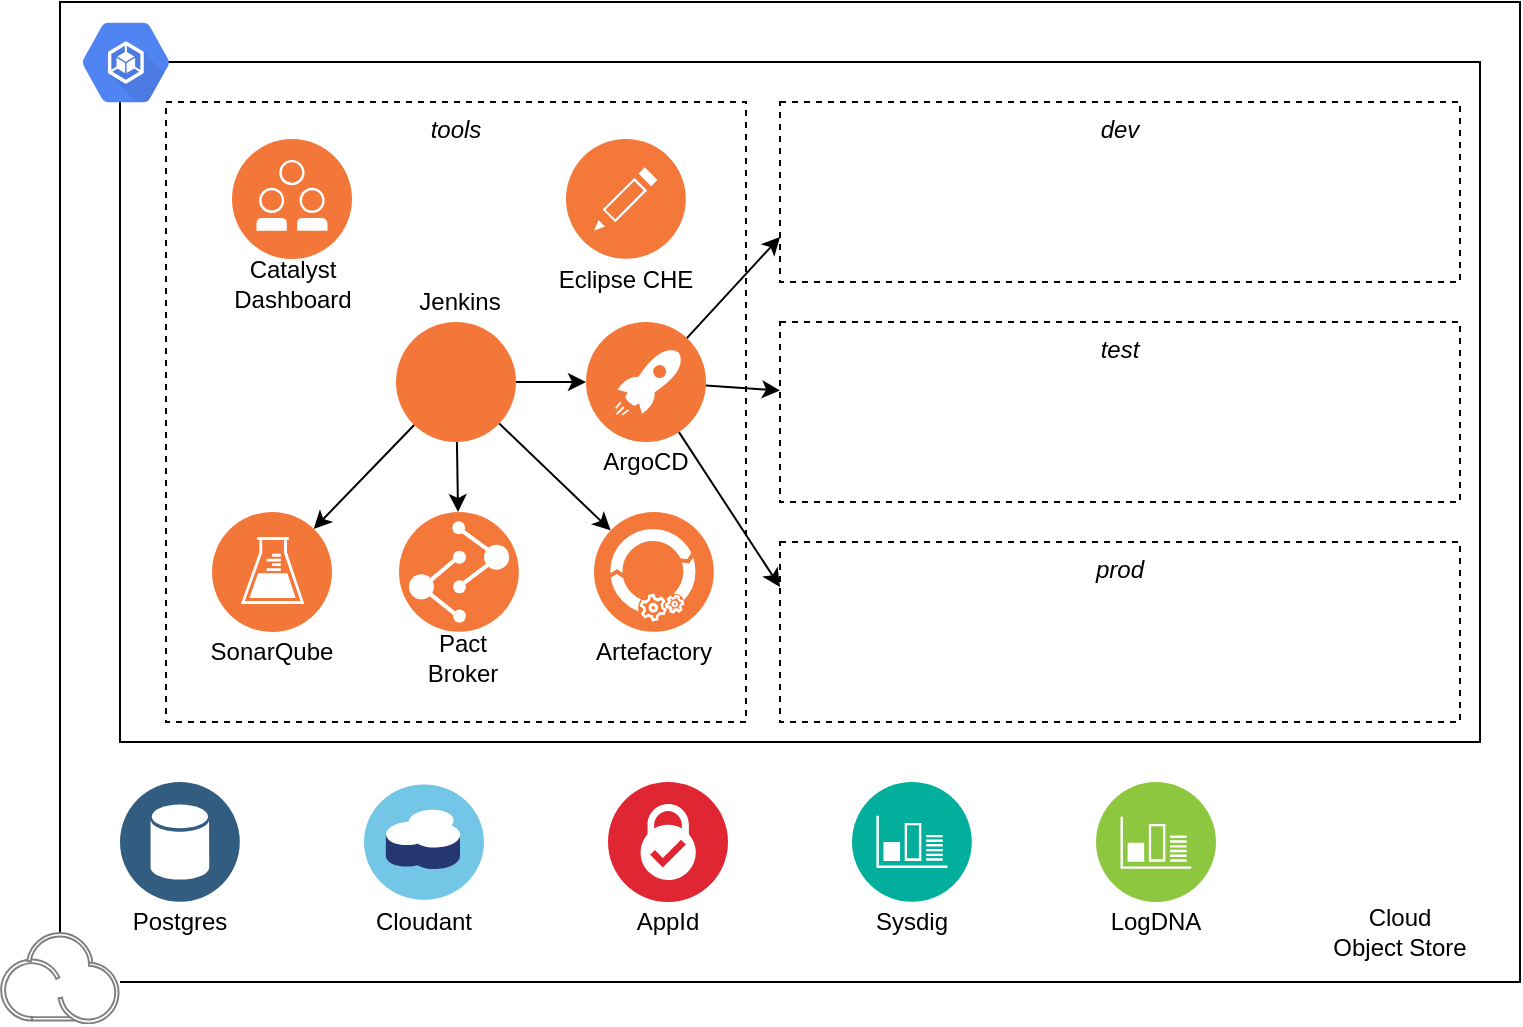 <mxfile version="10.9.8" type="device"><diagram id="2F_8F9nBejpVaUASTkuV" name="Page-1"><mxGraphModel dx="1182" dy="636" grid="1" gridSize="10" guides="1" tooltips="1" connect="1" arrows="1" fold="1" page="1" pageScale="1" pageWidth="1100" pageHeight="850" math="0" shadow="0"><root><mxCell id="0"/><mxCell id="1" parent="0"/><mxCell id="vKrDk_1_tAYLqg6Xzt7x-1" value="" style="rounded=0;whiteSpace=wrap;html=1;" parent="1" vertex="1"><mxGeometry x="290" y="20" width="730" height="490" as="geometry"/></mxCell><mxCell id="vKrDk_1_tAYLqg6Xzt7x-2" value="" style="aspect=fixed;perimeter=ellipsePerimeter;html=1;align=center;shadow=0;dashed=0;fontColor=#4277BB;labelBackgroundColor=#ffffff;fontSize=12;spacingTop=3;image;image=img/lib/ibm/miscellaneous/cloudant.svg;" parent="1" vertex="1"><mxGeometry x="442" y="410" width="60" height="60" as="geometry"/></mxCell><mxCell id="vKrDk_1_tAYLqg6Xzt7x-3" value="" style="aspect=fixed;perimeter=ellipsePerimeter;html=1;align=center;shadow=0;dashed=0;fontColor=#4277BB;labelBackgroundColor=#ffffff;fontSize=12;spacingTop=3;image;image=img/lib/ibm/data/data_services.svg;" parent="1" vertex="1"><mxGeometry x="320" y="410" width="60" height="60" as="geometry"/></mxCell><mxCell id="vKrDk_1_tAYLqg6Xzt7x-4" value="" style="aspect=fixed;perimeter=ellipsePerimeter;html=1;align=center;shadow=0;dashed=0;fontColor=#4277BB;labelBackgroundColor=#ffffff;fontSize=12;spacingTop=3;image;image=img/lib/ibm/security/security_services.svg;" parent="1" vertex="1"><mxGeometry x="564" y="410" width="60" height="60" as="geometry"/></mxCell><mxCell id="vKrDk_1_tAYLqg6Xzt7x-5" value="" style="aspect=fixed;perimeter=ellipsePerimeter;html=1;align=center;shadow=0;dashed=0;fontColor=#4277BB;labelBackgroundColor=#ffffff;fontSize=12;spacingTop=3;image;image=img/lib/ibm/management/monitoring_metrics.svg;" parent="1" vertex="1"><mxGeometry x="686" y="410" width="60" height="60" as="geometry"/></mxCell><mxCell id="vKrDk_1_tAYLqg6Xzt7x-6" value="" style="aspect=fixed;perimeter=ellipsePerimeter;html=1;align=center;shadow=0;dashed=0;fontColor=#4277BB;labelBackgroundColor=#ffffff;fontSize=12;spacingTop=3;image;image=img/lib/ibm/infrastructure/monitoring_logging.svg;" parent="1" vertex="1"><mxGeometry x="808" y="410" width="60" height="60" as="geometry"/></mxCell><mxCell id="vKrDk_1_tAYLqg6Xzt7x-7" value="" style="shape=image;html=1;verticalAlign=top;verticalLabelPosition=bottom;labelBackgroundColor=#ffffff;imageAspect=0;aspect=fixed;image=https://cdn0.iconfinder.com/data/icons/kameleon-free-pack-rounded/110/Database-Cloud-128.png" parent="1" vertex="1"><mxGeometry x="930" y="410" width="60" height="60" as="geometry"/></mxCell><mxCell id="vKrDk_1_tAYLqg6Xzt7x-8" value="" style="rounded=0;whiteSpace=wrap;html=1;" parent="1" vertex="1"><mxGeometry x="320" y="50" width="680" height="340" as="geometry"/></mxCell><mxCell id="vKrDk_1_tAYLqg6Xzt7x-9" value="Postgres" style="text;html=1;strokeColor=none;fillColor=none;align=center;verticalAlign=middle;whiteSpace=wrap;rounded=0;" parent="1" vertex="1"><mxGeometry x="320" y="470" width="60" height="20" as="geometry"/></mxCell><mxCell id="vKrDk_1_tAYLqg6Xzt7x-10" value="Cloudant" style="text;html=1;strokeColor=none;fillColor=none;align=center;verticalAlign=middle;whiteSpace=wrap;rounded=0;" parent="1" vertex="1"><mxGeometry x="442" y="470" width="60" height="20" as="geometry"/></mxCell><mxCell id="vKrDk_1_tAYLqg6Xzt7x-11" value="AppId" style="text;html=1;strokeColor=none;fillColor=none;align=center;verticalAlign=middle;whiteSpace=wrap;rounded=0;" parent="1" vertex="1"><mxGeometry x="564" y="470" width="60" height="20" as="geometry"/></mxCell><mxCell id="vKrDk_1_tAYLqg6Xzt7x-12" value="Sysdig" style="text;html=1;strokeColor=none;fillColor=none;align=center;verticalAlign=middle;whiteSpace=wrap;rounded=0;" parent="1" vertex="1"><mxGeometry x="686" y="470" width="60" height="20" as="geometry"/></mxCell><mxCell id="vKrDk_1_tAYLqg6Xzt7x-13" value="LogDNA" style="text;html=1;strokeColor=none;fillColor=none;align=center;verticalAlign=middle;whiteSpace=wrap;rounded=0;" parent="1" vertex="1"><mxGeometry x="808" y="470" width="60" height="20" as="geometry"/></mxCell><mxCell id="vKrDk_1_tAYLqg6Xzt7x-14" value="Cloud Object Store" style="text;html=1;strokeColor=none;fillColor=none;align=center;verticalAlign=middle;whiteSpace=wrap;rounded=0;" parent="1" vertex="1"><mxGeometry x="925" y="470" width="70" height="30" as="geometry"/></mxCell><mxCell id="vKrDk_1_tAYLqg6Xzt7x-15" value="" style="html=1;fillColor=#5184F3;strokeColor=none;verticalAlign=top;labelPosition=center;verticalLabelPosition=bottom;align=center;spacingTop=-6;fontSize=11;fontStyle=1;fontColor=#999999;shape=mxgraph.gcp2.hexIcon;prIcon=container_engine" parent="1" vertex="1"><mxGeometry x="290" y="21" width="66" height="58.5" as="geometry"/></mxCell><mxCell id="vKrDk_1_tAYLqg6Xzt7x-20" value="" style="rounded=0;whiteSpace=wrap;html=1;strokeColor=none;" parent="1" vertex="1"><mxGeometry x="280" y="485" width="40" height="40" as="geometry"/></mxCell><mxCell id="vKrDk_1_tAYLqg6Xzt7x-18" value="" style="aspect=fixed;perimeter=ellipsePerimeter;html=1;align=center;shadow=0;dashed=0;fontColor=#4277BB;labelBackgroundColor=#ffffff;fontSize=12;spacingTop=3;image;image=img/lib/ibm/miscellaneous/ibm_public_cloud.svg;" parent="1" vertex="1"><mxGeometry x="260" y="485" width="60" height="46.2" as="geometry"/></mxCell><mxCell id="vKrDk_1_tAYLqg6Xzt7x-23" value="tools" style="rounded=0;whiteSpace=wrap;html=1;dashed=1;fontStyle=2;verticalAlign=top;" parent="1" vertex="1"><mxGeometry x="343" y="70" width="290" height="310" as="geometry"/></mxCell><mxCell id="vKrDk_1_tAYLqg6Xzt7x-24" value="" style="aspect=fixed;perimeter=ellipsePerimeter;html=1;align=center;shadow=0;dashed=0;fontColor=#4277BB;labelBackgroundColor=#ffffff;fontSize=12;spacingTop=3;image;image=img/lib/ibm/devops/build_test.svg;" parent="1" vertex="1"><mxGeometry x="459.5" y="275" width="60" height="60" as="geometry"/></mxCell><mxCell id="vKrDk_1_tAYLqg6Xzt7x-25" value="" style="aspect=fixed;perimeter=ellipsePerimeter;html=1;align=center;shadow=0;dashed=0;fontColor=#4277BB;labelBackgroundColor=#ffffff;fontSize=12;spacingTop=3;image;image=img/lib/ibm/devops/continuous_deploy.svg;" parent="1" vertex="1"><mxGeometry x="553" y="180" width="60" height="60" as="geometry"/></mxCell><mxCell id="vKrDk_1_tAYLqg6Xzt7x-26" value="Jenkins" style="text;html=1;strokeColor=none;fillColor=none;align=center;verticalAlign=middle;whiteSpace=wrap;rounded=0;dashed=1;" parent="1" vertex="1"><mxGeometry x="459.5" y="160" width="60" height="20" as="geometry"/></mxCell><mxCell id="vKrDk_1_tAYLqg6Xzt7x-27" value="ArgoCD" style="text;html=1;strokeColor=none;fillColor=none;align=center;verticalAlign=middle;whiteSpace=wrap;rounded=0;dashed=1;" parent="1" vertex="1"><mxGeometry x="563" y="240" width="40" height="20" as="geometry"/></mxCell><mxCell id="vKrDk_1_tAYLqg6Xzt7x-28" value="SonarQube" style="text;html=1;strokeColor=none;fillColor=none;align=center;verticalAlign=middle;whiteSpace=wrap;rounded=0;dashed=1;" parent="1" vertex="1"><mxGeometry x="356" y="335" width="80" height="20" as="geometry"/></mxCell><mxCell id="vKrDk_1_tAYLqg6Xzt7x-29" value="Artefactory" style="text;html=1;strokeColor=none;fillColor=none;align=center;verticalAlign=middle;whiteSpace=wrap;rounded=0;dashed=1;" parent="1" vertex="1"><mxGeometry x="547" y="335" width="80" height="20" as="geometry"/></mxCell><mxCell id="vKrDk_1_tAYLqg6Xzt7x-30" value="Pact Broker" style="text;html=1;strokeColor=none;fillColor=none;align=center;verticalAlign=middle;whiteSpace=wrap;rounded=0;dashed=1;" parent="1" vertex="1"><mxGeometry x="462.5" y="335" width="57" height="25" as="geometry"/></mxCell><mxCell id="vKrDk_1_tAYLqg6Xzt7x-32" value="" style="ellipse;whiteSpace=wrap;html=1;aspect=fixed;dashed=1;fontColor=#FF8000;labelBackgroundColor=none;fillColor=#F37738;strokeColor=none;" parent="1" vertex="1"><mxGeometry x="458" y="180" width="60" height="60" as="geometry"/></mxCell><mxCell id="vKrDk_1_tAYLqg6Xzt7x-31" value="" style="shape=image;html=1;verticalAlign=top;verticalLabelPosition=bottom;labelBackgroundColor=#ffffff;imageAspect=0;aspect=fixed;image=https://cdn4.iconfinder.com/data/icons/logos-brands-5/24/jenkins-128.png;dashed=1;imageBackground=none;" parent="1" vertex="1"><mxGeometry x="471" y="193" width="34" height="34" as="geometry"/></mxCell><mxCell id="vKrDk_1_tAYLqg6Xzt7x-35" value="" style="aspect=fixed;perimeter=ellipsePerimeter;html=1;align=center;shadow=0;dashed=0;fontColor=#4277BB;labelBackgroundColor=#ffffff;fontSize=12;spacingTop=3;image;image=img/lib/ibm/devops/continuous_testing.svg;fillColor=#FF8000;" parent="1" vertex="1"><mxGeometry x="366" y="275" width="60" height="60" as="geometry"/></mxCell><mxCell id="vKrDk_1_tAYLqg6Xzt7x-36" value="" style="aspect=fixed;perimeter=ellipsePerimeter;html=1;align=center;shadow=0;dashed=0;fontColor=#4277BB;labelBackgroundColor=#ffffff;fontSize=12;spacingTop=3;image;image=img/lib/ibm/devops/artifact_management.svg;fillColor=#FF8000;" parent="1" vertex="1"><mxGeometry x="557" y="275" width="60" height="60" as="geometry"/></mxCell><mxCell id="vKrDk_1_tAYLqg6Xzt7x-38" value="" style="aspect=fixed;perimeter=ellipsePerimeter;html=1;align=center;shadow=0;dashed=0;fontColor=#4277BB;labelBackgroundColor=#ffffff;fontSize=12;spacingTop=3;image;image=img/lib/ibm/devops/collaborative_development.svg;fillColor=#FF8000;" parent="1" vertex="1"><mxGeometry x="376" y="88.5" width="60" height="60" as="geometry"/></mxCell><mxCell id="vKrDk_1_tAYLqg6Xzt7x-39" value="Catalyst Dashboard" style="text;html=1;strokeColor=none;fillColor=none;align=center;verticalAlign=middle;whiteSpace=wrap;rounded=0;dashed=1;" parent="1" vertex="1"><mxGeometry x="377.5" y="148.5" width="57" height="25" as="geometry"/></mxCell><mxCell id="vKrDk_1_tAYLqg6Xzt7x-40" value="dev" style="rounded=0;whiteSpace=wrap;html=1;dashed=1;fontStyle=2;verticalAlign=top;" parent="1" vertex="1"><mxGeometry x="650" y="70" width="340" height="90" as="geometry"/></mxCell><mxCell id="vKrDk_1_tAYLqg6Xzt7x-41" value="test" style="rounded=0;whiteSpace=wrap;html=1;dashed=1;fontStyle=2;verticalAlign=top;" parent="1" vertex="1"><mxGeometry x="650" y="180" width="340" height="90" as="geometry"/></mxCell><mxCell id="vKrDk_1_tAYLqg6Xzt7x-42" value="prod" style="rounded=0;whiteSpace=wrap;html=1;dashed=1;fontStyle=2;verticalAlign=top;" parent="1" vertex="1"><mxGeometry x="650" y="290" width="340" height="90" as="geometry"/></mxCell><mxCell id="kNqRDw7BKNdUNpo8SMIg-1" value="" style="aspect=fixed;perimeter=ellipsePerimeter;html=1;align=center;shadow=0;dashed=0;fontColor=#4277BB;labelBackgroundColor=#ffffff;fontSize=12;spacingTop=3;image;image=img/lib/ibm/devops/code_editor.svg;" vertex="1" parent="1"><mxGeometry x="543" y="88.5" width="60" height="60" as="geometry"/></mxCell><mxCell id="kNqRDw7BKNdUNpo8SMIg-2" value="Eclipse CHE" style="text;html=1;strokeColor=none;fillColor=none;align=center;verticalAlign=middle;whiteSpace=wrap;rounded=0;dashed=1;" vertex="1" parent="1"><mxGeometry x="533" y="148.5" width="80" height="20" as="geometry"/></mxCell><mxCell id="kNqRDw7BKNdUNpo8SMIg-3" value="" style="endArrow=classic;html=1;" edge="1" parent="1" source="vKrDk_1_tAYLqg6Xzt7x-32" target="vKrDk_1_tAYLqg6Xzt7x-35"><mxGeometry width="50" height="50" relative="1" as="geometry"><mxPoint x="190" y="330" as="sourcePoint"/><mxPoint x="240" y="280" as="targetPoint"/></mxGeometry></mxCell><mxCell id="kNqRDw7BKNdUNpo8SMIg-4" value="" style="endArrow=classic;html=1;" edge="1" parent="1" source="vKrDk_1_tAYLqg6Xzt7x-32" target="vKrDk_1_tAYLqg6Xzt7x-24"><mxGeometry width="50" height="50" relative="1" as="geometry"><mxPoint x="150" y="310" as="sourcePoint"/><mxPoint x="200" y="260" as="targetPoint"/></mxGeometry></mxCell><mxCell id="kNqRDw7BKNdUNpo8SMIg-5" value="" style="endArrow=classic;html=1;" edge="1" parent="1" source="vKrDk_1_tAYLqg6Xzt7x-32" target="vKrDk_1_tAYLqg6Xzt7x-36"><mxGeometry width="50" height="50" relative="1" as="geometry"><mxPoint x="120" y="340" as="sourcePoint"/><mxPoint x="170" y="290" as="targetPoint"/></mxGeometry></mxCell><mxCell id="kNqRDw7BKNdUNpo8SMIg-6" value="" style="endArrow=classic;html=1;" edge="1" parent="1" source="vKrDk_1_tAYLqg6Xzt7x-32" target="vKrDk_1_tAYLqg6Xzt7x-25"><mxGeometry width="50" height="50" relative="1" as="geometry"><mxPoint x="70" y="330" as="sourcePoint"/><mxPoint x="120" y="280" as="targetPoint"/></mxGeometry></mxCell><mxCell id="kNqRDw7BKNdUNpo8SMIg-7" value="" style="endArrow=classic;html=1;entryX=0;entryY=0.75;entryDx=0;entryDy=0;" edge="1" parent="1" source="vKrDk_1_tAYLqg6Xzt7x-25" target="vKrDk_1_tAYLqg6Xzt7x-40"><mxGeometry width="50" height="50" relative="1" as="geometry"><mxPoint x="100" y="310" as="sourcePoint"/><mxPoint x="150" y="260" as="targetPoint"/></mxGeometry></mxCell><mxCell id="kNqRDw7BKNdUNpo8SMIg-8" value="" style="endArrow=classic;html=1;" edge="1" parent="1" source="vKrDk_1_tAYLqg6Xzt7x-25" target="vKrDk_1_tAYLqg6Xzt7x-41"><mxGeometry width="50" height="50" relative="1" as="geometry"><mxPoint x="140" y="360" as="sourcePoint"/><mxPoint x="190" y="310" as="targetPoint"/></mxGeometry></mxCell><mxCell id="kNqRDw7BKNdUNpo8SMIg-9" value="" style="endArrow=classic;html=1;entryX=0;entryY=0.25;entryDx=0;entryDy=0;" edge="1" parent="1" source="vKrDk_1_tAYLqg6Xzt7x-25" target="vKrDk_1_tAYLqg6Xzt7x-42"><mxGeometry width="50" height="50" relative="1" as="geometry"><mxPoint x="70" y="330" as="sourcePoint"/><mxPoint x="120" y="280" as="targetPoint"/></mxGeometry></mxCell></root></mxGraphModel></diagram></mxfile>